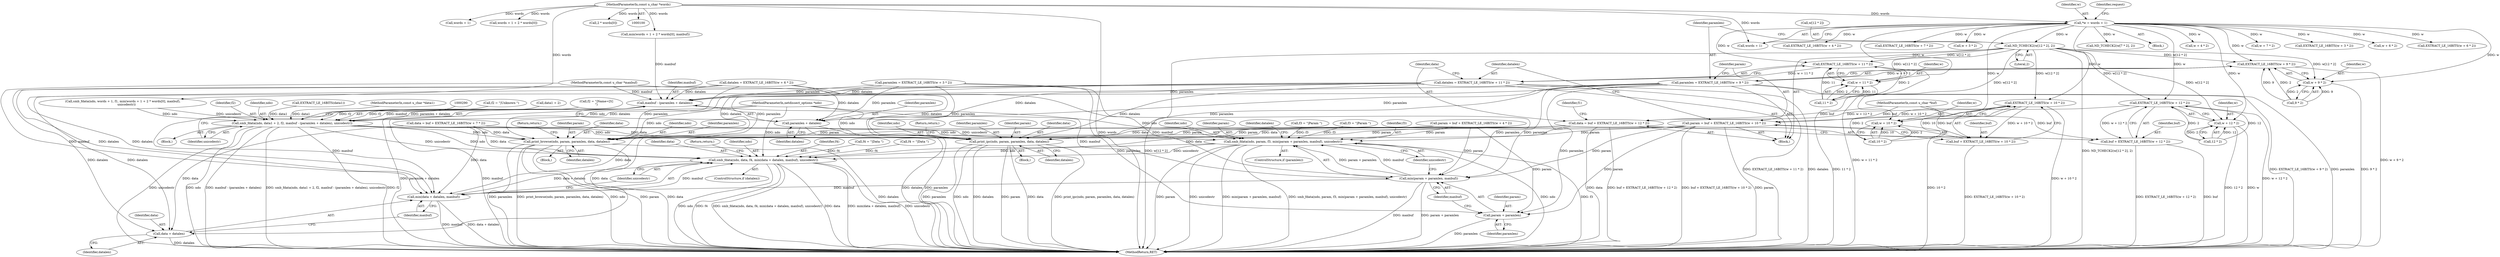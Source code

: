 digraph "0_tcpdump_96480ab95308cd9234b4f09b175ebf60e17792c6@array" {
"1000125" [label="(Call,ND_TCHECK2(w[12 * 2], 2))"];
"1000115" [label="(Call,*w = words + 1)"];
"1000102" [label="(MethodParameterIn,const u_char *words)"];
"1000134" [label="(Call,EXTRACT_LE_16BITS(w + 9 * 2))"];
"1000132" [label="(Call,paramlen = EXTRACT_LE_16BITS(w + 9 * 2))"];
"1000280" [label="(Call,maxbuf - (paramlen + datalen))"];
"1000274" [label="(Call,smb_fdata(ndo, data1 + 2, f2, maxbuf - (paramlen + datalen), unicodestr))"];
"1000297" [label="(Call,print_browse(ndo, param, paramlen, data, datalen))"];
"1000315" [label="(Call,print_ipc(ndo, param, paramlen, data, datalen))"];
"1000324" [label="(Call,smb_fdata(ndo, param, f3, min(param + paramlen, maxbuf), unicodestr))"];
"1000336" [label="(Call,smb_fdata(ndo, data, f4, min(data + datalen, maxbuf), unicodestr))"];
"1000328" [label="(Call,min(param + paramlen, maxbuf))"];
"1000340" [label="(Call,min(data + datalen, maxbuf))"];
"1000282" [label="(Call,paramlen + datalen)"];
"1000329" [label="(Call,param + paramlen)"];
"1000135" [label="(Call,w + 9 * 2)"];
"1000144" [label="(Call,EXTRACT_LE_16BITS(w + 10 * 2))"];
"1000140" [label="(Call,param = buf + EXTRACT_LE_16BITS(w + 10 * 2))"];
"1000142" [label="(Call,buf + EXTRACT_LE_16BITS(w + 10 * 2))"];
"1000145" [label="(Call,w + 10 * 2)"];
"1000152" [label="(Call,EXTRACT_LE_16BITS(w + 11 * 2))"];
"1000150" [label="(Call,datalen = EXTRACT_LE_16BITS(w + 11 * 2))"];
"1000341" [label="(Call,data + datalen)"];
"1000153" [label="(Call,w + 11 * 2)"];
"1000162" [label="(Call,EXTRACT_LE_16BITS(w + 12 * 2))"];
"1000158" [label="(Call,data = buf + EXTRACT_LE_16BITS(w + 12 * 2))"];
"1000160" [label="(Call,buf + EXTRACT_LE_16BITS(w + 12 * 2))"];
"1000163" [label="(Call,w + 12 * 2)"];
"1000342" [label="(Identifier,data)"];
"1000177" [label="(Call,f4 = \"|Data \")"];
"1000316" [label="(Identifier,ndo)"];
"1000215" [label="(Call,data = buf + EXTRACT_LE_16BITS(w + 7 * 2))"];
"1000333" [label="(Identifier,unicodestr)"];
"1000321" [label="(Return,return;)"];
"1000153" [label="(Call,w + 11 * 2)"];
"1000116" [label="(Identifier,w)"];
"1000326" [label="(Identifier,param)"];
"1000171" [label="(Call,f2 = \"|Name=[S]\n\")"];
"1000154" [label="(Identifier,w)"];
"1000354" [label="(MethodReturn,RET)"];
"1000234" [label="(Call,f4 = \"|Data \")"];
"1000131" [label="(Literal,2)"];
"1000318" [label="(Identifier,paramlen)"];
"1000285" [label="(Identifier,unicodestr)"];
"1000281" [label="(Identifier,maxbuf)"];
"1000145" [label="(Call,w + 10 * 2)"];
"1000219" [label="(Call,EXTRACT_LE_16BITS(w + 7 * 2))"];
"1000228" [label="(Call,f2 = \"|Unknown \")"];
"1000147" [label="(Call,10 * 2)"];
"1000344" [label="(Identifier,maxbuf)"];
"1000142" [label="(Call,buf + EXTRACT_LE_16BITS(w + 10 * 2))"];
"1000345" [label="(Identifier,unicodestr)"];
"1000104" [label="(MethodParameterIn,const u_char *buf)"];
"1000320" [label="(Identifier,datalen)"];
"1000329" [label="(Call,param + paramlen)"];
"1000135" [label="(Call,w + 9 * 2)"];
"1000335" [label="(Identifier,datalen)"];
"1000151" [label="(Identifier,datalen)"];
"1000303" [label="(Return,return;)"];
"1000299" [label="(Identifier,param)"];
"1000192" [label="(Call,w + 3 * 2)"];
"1000314" [label="(Block,)"];
"1000165" [label="(Call,12 * 2)"];
"1000322" [label="(ControlStructure,if (paramlen))"];
"1000317" [label="(Identifier,param)"];
"1000315" [label="(Call,print_ipc(ndo, param, paramlen, data, datalen))"];
"1000115" [label="(Call,*w = words + 1)"];
"1000324" [label="(Call,smb_fdata(ndo, param, f3, min(param + paramlen, maxbuf), unicodestr))"];
"1000280" [label="(Call,maxbuf - (paramlen + datalen))"];
"1000296" [label="(Block,)"];
"1000332" [label="(Identifier,maxbuf)"];
"1000343" [label="(Identifier,datalen)"];
"1000102" [label="(MethodParameterIn,const u_char *words)"];
"1000338" [label="(Identifier,data)"];
"1000158" [label="(Call,data = buf + EXTRACT_LE_16BITS(w + 12 * 2))"];
"1000273" [label="(Block,)"];
"1000161" [label="(Identifier,buf)"];
"1000346" [label="(Return,return;)"];
"1000231" [label="(Call,f3 = \"|Param \")"];
"1000182" [label="(Call,ND_TCHECK2(w[7 * 2], 2))"];
"1000336" [label="(Call,smb_fdata(ndo, data, f4, min(data + datalen, maxbuf), unicodestr))"];
"1000284" [label="(Identifier,datalen)"];
"1000174" [label="(Call,f3 = \"|Param \")"];
"1000152" [label="(Call,EXTRACT_LE_16BITS(w + 11 * 2))"];
"1000106" [label="(Block,)"];
"1000202" [label="(Call,w + 4 * 2)"];
"1000340" [label="(Call,min(data + datalen, maxbuf))"];
"1000220" [label="(Call,w + 7 * 2)"];
"1000159" [label="(Identifier,data)"];
"1000189" [label="(Call,paramlen = EXTRACT_LE_16BITS(w + 3 * 2))"];
"1000302" [label="(Identifier,datalen)"];
"1000162" [label="(Call,EXTRACT_LE_16BITS(w + 12 * 2))"];
"1000283" [label="(Identifier,paramlen)"];
"1000297" [label="(Call,print_browse(ndo, param, paramlen, data, datalen))"];
"1000301" [label="(Identifier,data)"];
"1000276" [label="(Call,data1 + 2)"];
"1000237" [label="(Call,smb_fdata(ndo, words + 1, f1, min(words + 1 + 2 * words[0], maxbuf),\n        unicodestr))"];
"1000279" [label="(Identifier,f2)"];
"1000150" [label="(Call,datalen = EXTRACT_LE_16BITS(w + 11 * 2))"];
"1000146" [label="(Identifier,w)"];
"1000327" [label="(Identifier,f3)"];
"1000191" [label="(Call,EXTRACT_LE_16BITS(w + 3 * 2))"];
"1000141" [label="(Identifier,param)"];
"1000169" [label="(Identifier,f1)"];
"1000341" [label="(Call,data + datalen)"];
"1000207" [label="(Call,datalen = EXTRACT_LE_16BITS(w + 6 * 2))"];
"1000210" [label="(Call,w + 6 * 2)"];
"1000337" [label="(Identifier,ndo)"];
"1000160" [label="(Call,buf + EXTRACT_LE_16BITS(w + 12 * 2))"];
"1000325" [label="(Identifier,ndo)"];
"1000239" [label="(Call,words + 1)"];
"1000275" [label="(Identifier,ndo)"];
"1000282" [label="(Call,paramlen + datalen)"];
"1000243" [label="(Call,min(words + 1 + 2 * words[0], maxbuf))"];
"1000155" [label="(Call,11 * 2)"];
"1000209" [label="(Call,EXTRACT_LE_16BITS(w + 6 * 2))"];
"1000133" [label="(Identifier,paramlen)"];
"1000132" [label="(Call,paramlen = EXTRACT_LE_16BITS(w + 9 * 2))"];
"1000334" [label="(ControlStructure,if (datalen))"];
"1000261" [label="(Call,EXTRACT_LE_16BITS(data1))"];
"1000330" [label="(Identifier,param)"];
"1000163" [label="(Call,w + 12 * 2)"];
"1000244" [label="(Call,words + 1 + 2 * words[0])"];
"1000117" [label="(Call,words + 1)"];
"1000328" [label="(Call,min(param + paramlen, maxbuf))"];
"1000140" [label="(Call,param = buf + EXTRACT_LE_16BITS(w + 10 * 2))"];
"1000137" [label="(Call,9 * 2)"];
"1000298" [label="(Identifier,ndo)"];
"1000339" [label="(Identifier,f4)"];
"1000103" [label="(MethodParameterIn,const u_char *data1)"];
"1000144" [label="(Call,EXTRACT_LE_16BITS(w + 10 * 2))"];
"1000126" [label="(Call,w[12 * 2])"];
"1000201" [label="(Call,EXTRACT_LE_16BITS(w + 4 * 2))"];
"1000300" [label="(Identifier,paramlen)"];
"1000319" [label="(Identifier,data)"];
"1000164" [label="(Identifier,w)"];
"1000125" [label="(Call,ND_TCHECK2(w[12 * 2], 2))"];
"1000331" [label="(Identifier,paramlen)"];
"1000274" [label="(Call,smb_fdata(ndo, data1 + 2, f2, maxbuf - (paramlen + datalen), unicodestr))"];
"1000101" [label="(MethodParameterIn,netdissect_options *ndo)"];
"1000123" [label="(Identifier,request)"];
"1000136" [label="(Identifier,w)"];
"1000197" [label="(Call,param = buf + EXTRACT_LE_16BITS(w + 4 * 2))"];
"1000124" [label="(Block,)"];
"1000105" [label="(MethodParameterIn,const u_char *maxbuf)"];
"1000248" [label="(Call,2 * words[0])"];
"1000134" [label="(Call,EXTRACT_LE_16BITS(w + 9 * 2))"];
"1000143" [label="(Identifier,buf)"];
"1000125" -> "1000124"  [label="AST: "];
"1000125" -> "1000131"  [label="CFG: "];
"1000126" -> "1000125"  [label="AST: "];
"1000131" -> "1000125"  [label="AST: "];
"1000133" -> "1000125"  [label="CFG: "];
"1000125" -> "1000354"  [label="DDG: w[12 * 2]"];
"1000125" -> "1000354"  [label="DDG: ND_TCHECK2(w[12 * 2], 2)"];
"1000115" -> "1000125"  [label="DDG: w"];
"1000125" -> "1000134"  [label="DDG: w[12 * 2]"];
"1000125" -> "1000135"  [label="DDG: w[12 * 2]"];
"1000125" -> "1000144"  [label="DDG: w[12 * 2]"];
"1000125" -> "1000145"  [label="DDG: w[12 * 2]"];
"1000125" -> "1000152"  [label="DDG: w[12 * 2]"];
"1000125" -> "1000153"  [label="DDG: w[12 * 2]"];
"1000125" -> "1000162"  [label="DDG: w[12 * 2]"];
"1000125" -> "1000163"  [label="DDG: w[12 * 2]"];
"1000115" -> "1000106"  [label="AST: "];
"1000115" -> "1000117"  [label="CFG: "];
"1000116" -> "1000115"  [label="AST: "];
"1000117" -> "1000115"  [label="AST: "];
"1000123" -> "1000115"  [label="CFG: "];
"1000102" -> "1000115"  [label="DDG: words"];
"1000115" -> "1000134"  [label="DDG: w"];
"1000115" -> "1000135"  [label="DDG: w"];
"1000115" -> "1000144"  [label="DDG: w"];
"1000115" -> "1000145"  [label="DDG: w"];
"1000115" -> "1000152"  [label="DDG: w"];
"1000115" -> "1000153"  [label="DDG: w"];
"1000115" -> "1000162"  [label="DDG: w"];
"1000115" -> "1000163"  [label="DDG: w"];
"1000115" -> "1000182"  [label="DDG: w"];
"1000115" -> "1000191"  [label="DDG: w"];
"1000115" -> "1000192"  [label="DDG: w"];
"1000115" -> "1000201"  [label="DDG: w"];
"1000115" -> "1000202"  [label="DDG: w"];
"1000115" -> "1000209"  [label="DDG: w"];
"1000115" -> "1000210"  [label="DDG: w"];
"1000115" -> "1000219"  [label="DDG: w"];
"1000115" -> "1000220"  [label="DDG: w"];
"1000102" -> "1000100"  [label="AST: "];
"1000102" -> "1000354"  [label="DDG: words"];
"1000102" -> "1000117"  [label="DDG: words"];
"1000102" -> "1000237"  [label="DDG: words"];
"1000102" -> "1000239"  [label="DDG: words"];
"1000102" -> "1000243"  [label="DDG: words"];
"1000102" -> "1000244"  [label="DDG: words"];
"1000102" -> "1000248"  [label="DDG: words"];
"1000134" -> "1000132"  [label="AST: "];
"1000134" -> "1000135"  [label="CFG: "];
"1000135" -> "1000134"  [label="AST: "];
"1000132" -> "1000134"  [label="CFG: "];
"1000134" -> "1000354"  [label="DDG: w + 9 * 2"];
"1000134" -> "1000132"  [label="DDG: w + 9 * 2"];
"1000137" -> "1000134"  [label="DDG: 9"];
"1000137" -> "1000134"  [label="DDG: 2"];
"1000132" -> "1000124"  [label="AST: "];
"1000133" -> "1000132"  [label="AST: "];
"1000141" -> "1000132"  [label="CFG: "];
"1000132" -> "1000354"  [label="DDG: EXTRACT_LE_16BITS(w + 9 * 2)"];
"1000132" -> "1000354"  [label="DDG: paramlen"];
"1000132" -> "1000280"  [label="DDG: paramlen"];
"1000132" -> "1000282"  [label="DDG: paramlen"];
"1000132" -> "1000297"  [label="DDG: paramlen"];
"1000132" -> "1000315"  [label="DDG: paramlen"];
"1000132" -> "1000328"  [label="DDG: paramlen"];
"1000132" -> "1000329"  [label="DDG: paramlen"];
"1000280" -> "1000274"  [label="AST: "];
"1000280" -> "1000282"  [label="CFG: "];
"1000281" -> "1000280"  [label="AST: "];
"1000282" -> "1000280"  [label="AST: "];
"1000285" -> "1000280"  [label="CFG: "];
"1000280" -> "1000354"  [label="DDG: paramlen + datalen"];
"1000280" -> "1000354"  [label="DDG: maxbuf"];
"1000280" -> "1000274"  [label="DDG: maxbuf"];
"1000280" -> "1000274"  [label="DDG: paramlen + datalen"];
"1000243" -> "1000280"  [label="DDG: maxbuf"];
"1000105" -> "1000280"  [label="DDG: maxbuf"];
"1000189" -> "1000280"  [label="DDG: paramlen"];
"1000150" -> "1000280"  [label="DDG: datalen"];
"1000207" -> "1000280"  [label="DDG: datalen"];
"1000280" -> "1000328"  [label="DDG: maxbuf"];
"1000280" -> "1000340"  [label="DDG: maxbuf"];
"1000274" -> "1000273"  [label="AST: "];
"1000274" -> "1000285"  [label="CFG: "];
"1000275" -> "1000274"  [label="AST: "];
"1000276" -> "1000274"  [label="AST: "];
"1000279" -> "1000274"  [label="AST: "];
"1000285" -> "1000274"  [label="AST: "];
"1000290" -> "1000274"  [label="CFG: "];
"1000274" -> "1000354"  [label="DDG: unicodestr"];
"1000274" -> "1000354"  [label="DDG: ndo"];
"1000274" -> "1000354"  [label="DDG: maxbuf - (paramlen + datalen)"];
"1000274" -> "1000354"  [label="DDG: smb_fdata(ndo, data1 + 2, f2, maxbuf - (paramlen + datalen), unicodestr)"];
"1000274" -> "1000354"  [label="DDG: f2"];
"1000237" -> "1000274"  [label="DDG: ndo"];
"1000237" -> "1000274"  [label="DDG: unicodestr"];
"1000101" -> "1000274"  [label="DDG: ndo"];
"1000261" -> "1000274"  [label="DDG: data1"];
"1000103" -> "1000274"  [label="DDG: data1"];
"1000171" -> "1000274"  [label="DDG: f2"];
"1000228" -> "1000274"  [label="DDG: f2"];
"1000274" -> "1000297"  [label="DDG: ndo"];
"1000274" -> "1000315"  [label="DDG: ndo"];
"1000274" -> "1000324"  [label="DDG: ndo"];
"1000274" -> "1000324"  [label="DDG: unicodestr"];
"1000274" -> "1000336"  [label="DDG: ndo"];
"1000274" -> "1000336"  [label="DDG: unicodestr"];
"1000297" -> "1000296"  [label="AST: "];
"1000297" -> "1000302"  [label="CFG: "];
"1000298" -> "1000297"  [label="AST: "];
"1000299" -> "1000297"  [label="AST: "];
"1000300" -> "1000297"  [label="AST: "];
"1000301" -> "1000297"  [label="AST: "];
"1000302" -> "1000297"  [label="AST: "];
"1000303" -> "1000297"  [label="CFG: "];
"1000297" -> "1000354"  [label="DDG: ndo"];
"1000297" -> "1000354"  [label="DDG: param"];
"1000297" -> "1000354"  [label="DDG: data"];
"1000297" -> "1000354"  [label="DDG: datalen"];
"1000297" -> "1000354"  [label="DDG: paramlen"];
"1000297" -> "1000354"  [label="DDG: print_browse(ndo, param, paramlen, data, datalen)"];
"1000101" -> "1000297"  [label="DDG: ndo"];
"1000140" -> "1000297"  [label="DDG: param"];
"1000197" -> "1000297"  [label="DDG: param"];
"1000189" -> "1000297"  [label="DDG: paramlen"];
"1000158" -> "1000297"  [label="DDG: data"];
"1000215" -> "1000297"  [label="DDG: data"];
"1000150" -> "1000297"  [label="DDG: datalen"];
"1000207" -> "1000297"  [label="DDG: datalen"];
"1000315" -> "1000314"  [label="AST: "];
"1000315" -> "1000320"  [label="CFG: "];
"1000316" -> "1000315"  [label="AST: "];
"1000317" -> "1000315"  [label="AST: "];
"1000318" -> "1000315"  [label="AST: "];
"1000319" -> "1000315"  [label="AST: "];
"1000320" -> "1000315"  [label="AST: "];
"1000321" -> "1000315"  [label="CFG: "];
"1000315" -> "1000354"  [label="DDG: print_ipc(ndo, param, paramlen, data, datalen)"];
"1000315" -> "1000354"  [label="DDG: paramlen"];
"1000315" -> "1000354"  [label="DDG: ndo"];
"1000315" -> "1000354"  [label="DDG: data"];
"1000315" -> "1000354"  [label="DDG: datalen"];
"1000315" -> "1000354"  [label="DDG: param"];
"1000101" -> "1000315"  [label="DDG: ndo"];
"1000140" -> "1000315"  [label="DDG: param"];
"1000197" -> "1000315"  [label="DDG: param"];
"1000189" -> "1000315"  [label="DDG: paramlen"];
"1000158" -> "1000315"  [label="DDG: data"];
"1000215" -> "1000315"  [label="DDG: data"];
"1000150" -> "1000315"  [label="DDG: datalen"];
"1000207" -> "1000315"  [label="DDG: datalen"];
"1000324" -> "1000322"  [label="AST: "];
"1000324" -> "1000333"  [label="CFG: "];
"1000325" -> "1000324"  [label="AST: "];
"1000326" -> "1000324"  [label="AST: "];
"1000327" -> "1000324"  [label="AST: "];
"1000328" -> "1000324"  [label="AST: "];
"1000333" -> "1000324"  [label="AST: "];
"1000335" -> "1000324"  [label="CFG: "];
"1000324" -> "1000354"  [label="DDG: param"];
"1000324" -> "1000354"  [label="DDG: unicodestr"];
"1000324" -> "1000354"  [label="DDG: min(param + paramlen, maxbuf)"];
"1000324" -> "1000354"  [label="DDG: smb_fdata(ndo, param, f3, min(param + paramlen, maxbuf), unicodestr)"];
"1000324" -> "1000354"  [label="DDG: ndo"];
"1000324" -> "1000354"  [label="DDG: f3"];
"1000101" -> "1000324"  [label="DDG: ndo"];
"1000140" -> "1000324"  [label="DDG: param"];
"1000197" -> "1000324"  [label="DDG: param"];
"1000231" -> "1000324"  [label="DDG: f3"];
"1000174" -> "1000324"  [label="DDG: f3"];
"1000328" -> "1000324"  [label="DDG: param + paramlen"];
"1000328" -> "1000324"  [label="DDG: maxbuf"];
"1000324" -> "1000336"  [label="DDG: ndo"];
"1000324" -> "1000336"  [label="DDG: unicodestr"];
"1000336" -> "1000334"  [label="AST: "];
"1000336" -> "1000345"  [label="CFG: "];
"1000337" -> "1000336"  [label="AST: "];
"1000338" -> "1000336"  [label="AST: "];
"1000339" -> "1000336"  [label="AST: "];
"1000340" -> "1000336"  [label="AST: "];
"1000345" -> "1000336"  [label="AST: "];
"1000346" -> "1000336"  [label="CFG: "];
"1000336" -> "1000354"  [label="DDG: f4"];
"1000336" -> "1000354"  [label="DDG: smb_fdata(ndo, data, f4, min(data + datalen, maxbuf), unicodestr)"];
"1000336" -> "1000354"  [label="DDG: data"];
"1000336" -> "1000354"  [label="DDG: min(data + datalen, maxbuf)"];
"1000336" -> "1000354"  [label="DDG: unicodestr"];
"1000336" -> "1000354"  [label="DDG: ndo"];
"1000101" -> "1000336"  [label="DDG: ndo"];
"1000158" -> "1000336"  [label="DDG: data"];
"1000215" -> "1000336"  [label="DDG: data"];
"1000177" -> "1000336"  [label="DDG: f4"];
"1000234" -> "1000336"  [label="DDG: f4"];
"1000340" -> "1000336"  [label="DDG: data + datalen"];
"1000340" -> "1000336"  [label="DDG: maxbuf"];
"1000328" -> "1000332"  [label="CFG: "];
"1000329" -> "1000328"  [label="AST: "];
"1000332" -> "1000328"  [label="AST: "];
"1000333" -> "1000328"  [label="CFG: "];
"1000328" -> "1000354"  [label="DDG: maxbuf"];
"1000328" -> "1000354"  [label="DDG: param + paramlen"];
"1000140" -> "1000328"  [label="DDG: param"];
"1000197" -> "1000328"  [label="DDG: param"];
"1000189" -> "1000328"  [label="DDG: paramlen"];
"1000105" -> "1000328"  [label="DDG: maxbuf"];
"1000328" -> "1000340"  [label="DDG: maxbuf"];
"1000340" -> "1000344"  [label="CFG: "];
"1000341" -> "1000340"  [label="AST: "];
"1000344" -> "1000340"  [label="AST: "];
"1000345" -> "1000340"  [label="CFG: "];
"1000340" -> "1000354"  [label="DDG: maxbuf"];
"1000340" -> "1000354"  [label="DDG: data + datalen"];
"1000158" -> "1000340"  [label="DDG: data"];
"1000215" -> "1000340"  [label="DDG: data"];
"1000150" -> "1000340"  [label="DDG: datalen"];
"1000207" -> "1000340"  [label="DDG: datalen"];
"1000105" -> "1000340"  [label="DDG: maxbuf"];
"1000282" -> "1000284"  [label="CFG: "];
"1000283" -> "1000282"  [label="AST: "];
"1000284" -> "1000282"  [label="AST: "];
"1000282" -> "1000354"  [label="DDG: datalen"];
"1000282" -> "1000354"  [label="DDG: paramlen"];
"1000189" -> "1000282"  [label="DDG: paramlen"];
"1000150" -> "1000282"  [label="DDG: datalen"];
"1000207" -> "1000282"  [label="DDG: datalen"];
"1000329" -> "1000331"  [label="CFG: "];
"1000330" -> "1000329"  [label="AST: "];
"1000331" -> "1000329"  [label="AST: "];
"1000332" -> "1000329"  [label="CFG: "];
"1000329" -> "1000354"  [label="DDG: paramlen"];
"1000140" -> "1000329"  [label="DDG: param"];
"1000197" -> "1000329"  [label="DDG: param"];
"1000189" -> "1000329"  [label="DDG: paramlen"];
"1000135" -> "1000137"  [label="CFG: "];
"1000136" -> "1000135"  [label="AST: "];
"1000137" -> "1000135"  [label="AST: "];
"1000135" -> "1000354"  [label="DDG: 9 * 2"];
"1000137" -> "1000135"  [label="DDG: 9"];
"1000137" -> "1000135"  [label="DDG: 2"];
"1000144" -> "1000142"  [label="AST: "];
"1000144" -> "1000145"  [label="CFG: "];
"1000145" -> "1000144"  [label="AST: "];
"1000142" -> "1000144"  [label="CFG: "];
"1000144" -> "1000354"  [label="DDG: w + 10 * 2"];
"1000144" -> "1000140"  [label="DDG: w + 10 * 2"];
"1000144" -> "1000142"  [label="DDG: w + 10 * 2"];
"1000147" -> "1000144"  [label="DDG: 10"];
"1000147" -> "1000144"  [label="DDG: 2"];
"1000140" -> "1000124"  [label="AST: "];
"1000140" -> "1000142"  [label="CFG: "];
"1000141" -> "1000140"  [label="AST: "];
"1000142" -> "1000140"  [label="AST: "];
"1000151" -> "1000140"  [label="CFG: "];
"1000140" -> "1000354"  [label="DDG: buf + EXTRACT_LE_16BITS(w + 10 * 2)"];
"1000140" -> "1000354"  [label="DDG: param"];
"1000104" -> "1000140"  [label="DDG: buf"];
"1000143" -> "1000142"  [label="AST: "];
"1000142" -> "1000354"  [label="DDG: EXTRACT_LE_16BITS(w + 10 * 2)"];
"1000104" -> "1000142"  [label="DDG: buf"];
"1000145" -> "1000147"  [label="CFG: "];
"1000146" -> "1000145"  [label="AST: "];
"1000147" -> "1000145"  [label="AST: "];
"1000145" -> "1000354"  [label="DDG: 10 * 2"];
"1000147" -> "1000145"  [label="DDG: 10"];
"1000147" -> "1000145"  [label="DDG: 2"];
"1000152" -> "1000150"  [label="AST: "];
"1000152" -> "1000153"  [label="CFG: "];
"1000153" -> "1000152"  [label="AST: "];
"1000150" -> "1000152"  [label="CFG: "];
"1000152" -> "1000354"  [label="DDG: w + 11 * 2"];
"1000152" -> "1000150"  [label="DDG: w + 11 * 2"];
"1000155" -> "1000152"  [label="DDG: 11"];
"1000155" -> "1000152"  [label="DDG: 2"];
"1000150" -> "1000124"  [label="AST: "];
"1000151" -> "1000150"  [label="AST: "];
"1000159" -> "1000150"  [label="CFG: "];
"1000150" -> "1000354"  [label="DDG: datalen"];
"1000150" -> "1000354"  [label="DDG: EXTRACT_LE_16BITS(w + 11 * 2)"];
"1000150" -> "1000341"  [label="DDG: datalen"];
"1000341" -> "1000343"  [label="CFG: "];
"1000342" -> "1000341"  [label="AST: "];
"1000343" -> "1000341"  [label="AST: "];
"1000344" -> "1000341"  [label="CFG: "];
"1000341" -> "1000354"  [label="DDG: datalen"];
"1000158" -> "1000341"  [label="DDG: data"];
"1000215" -> "1000341"  [label="DDG: data"];
"1000207" -> "1000341"  [label="DDG: datalen"];
"1000153" -> "1000155"  [label="CFG: "];
"1000154" -> "1000153"  [label="AST: "];
"1000155" -> "1000153"  [label="AST: "];
"1000153" -> "1000354"  [label="DDG: 11 * 2"];
"1000155" -> "1000153"  [label="DDG: 11"];
"1000155" -> "1000153"  [label="DDG: 2"];
"1000162" -> "1000160"  [label="AST: "];
"1000162" -> "1000163"  [label="CFG: "];
"1000163" -> "1000162"  [label="AST: "];
"1000160" -> "1000162"  [label="CFG: "];
"1000162" -> "1000354"  [label="DDG: w + 12 * 2"];
"1000162" -> "1000158"  [label="DDG: w + 12 * 2"];
"1000162" -> "1000160"  [label="DDG: w + 12 * 2"];
"1000165" -> "1000162"  [label="DDG: 12"];
"1000165" -> "1000162"  [label="DDG: 2"];
"1000158" -> "1000124"  [label="AST: "];
"1000158" -> "1000160"  [label="CFG: "];
"1000159" -> "1000158"  [label="AST: "];
"1000160" -> "1000158"  [label="AST: "];
"1000169" -> "1000158"  [label="CFG: "];
"1000158" -> "1000354"  [label="DDG: data"];
"1000158" -> "1000354"  [label="DDG: buf + EXTRACT_LE_16BITS(w + 12 * 2)"];
"1000104" -> "1000158"  [label="DDG: buf"];
"1000161" -> "1000160"  [label="AST: "];
"1000160" -> "1000354"  [label="DDG: EXTRACT_LE_16BITS(w + 12 * 2)"];
"1000160" -> "1000354"  [label="DDG: buf"];
"1000104" -> "1000160"  [label="DDG: buf"];
"1000163" -> "1000165"  [label="CFG: "];
"1000164" -> "1000163"  [label="AST: "];
"1000165" -> "1000163"  [label="AST: "];
"1000163" -> "1000354"  [label="DDG: w"];
"1000163" -> "1000354"  [label="DDG: 12 * 2"];
"1000165" -> "1000163"  [label="DDG: 12"];
"1000165" -> "1000163"  [label="DDG: 2"];
}

